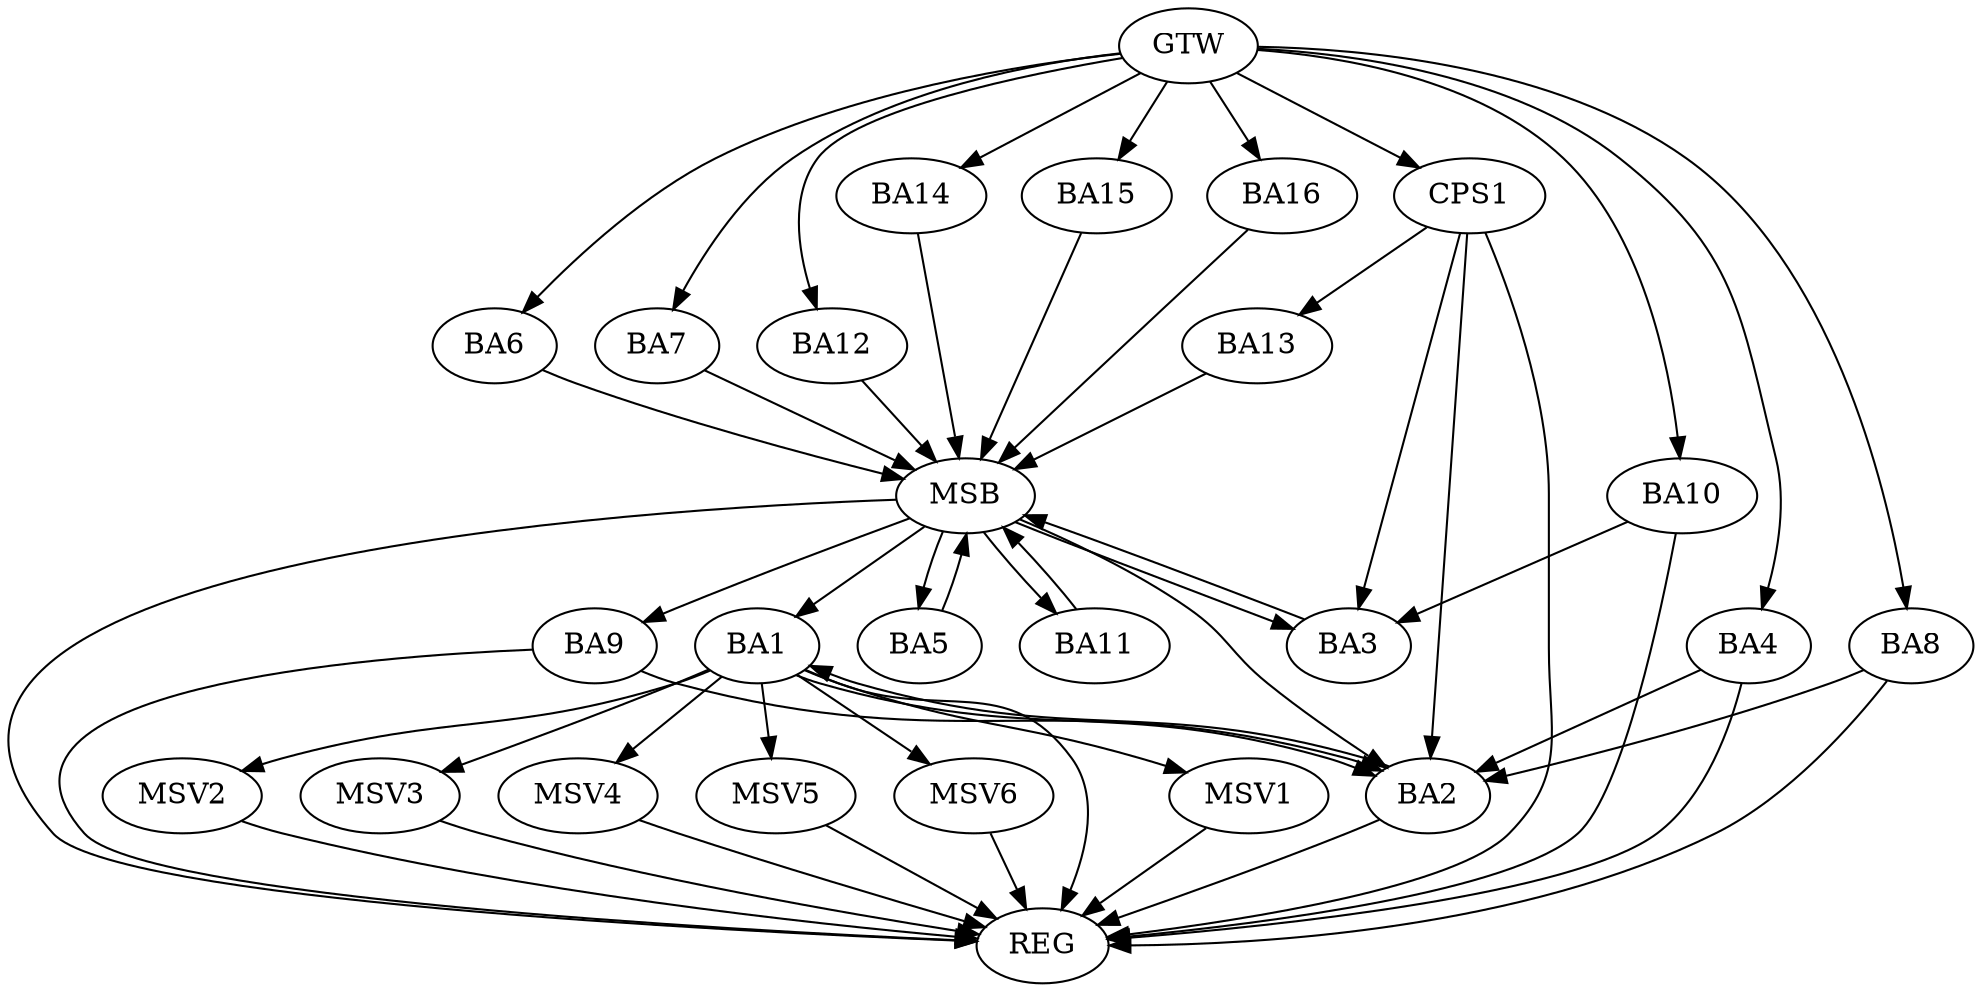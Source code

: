 strict digraph G {
  BA1 [ label="BA1" ];
  BA2 [ label="BA2" ];
  BA3 [ label="BA3" ];
  BA4 [ label="BA4" ];
  BA5 [ label="BA5" ];
  BA6 [ label="BA6" ];
  BA7 [ label="BA7" ];
  BA8 [ label="BA8" ];
  BA9 [ label="BA9" ];
  BA10 [ label="BA10" ];
  BA11 [ label="BA11" ];
  BA12 [ label="BA12" ];
  BA13 [ label="BA13" ];
  BA14 [ label="BA14" ];
  BA15 [ label="BA15" ];
  BA16 [ label="BA16" ];
  CPS1 [ label="CPS1" ];
  GTW [ label="GTW" ];
  REG [ label="REG" ];
  MSB [ label="MSB" ];
  MSV1 [ label="MSV1" ];
  MSV2 [ label="MSV2" ];
  MSV3 [ label="MSV3" ];
  MSV4 [ label="MSV4" ];
  MSV5 [ label="MSV5" ];
  MSV6 [ label="MSV6" ];
  BA1 -> BA2;
  BA2 -> BA1;
  BA4 -> BA2;
  BA8 -> BA2;
  BA9 -> BA2;
  BA10 -> BA3;
  CPS1 -> BA13;
  CPS1 -> BA3;
  CPS1 -> BA2;
  GTW -> BA4;
  GTW -> BA6;
  GTW -> BA7;
  GTW -> BA8;
  GTW -> BA10;
  GTW -> BA12;
  GTW -> BA14;
  GTW -> BA15;
  GTW -> BA16;
  GTW -> CPS1;
  BA1 -> REG;
  BA2 -> REG;
  BA4 -> REG;
  BA8 -> REG;
  BA9 -> REG;
  BA10 -> REG;
  CPS1 -> REG;
  BA3 -> MSB;
  MSB -> BA1;
  MSB -> REG;
  BA5 -> MSB;
  MSB -> BA2;
  BA6 -> MSB;
  BA7 -> MSB;
  BA11 -> MSB;
  BA12 -> MSB;
  MSB -> BA11;
  BA13 -> MSB;
  BA14 -> MSB;
  MSB -> BA5;
  BA15 -> MSB;
  MSB -> BA9;
  BA16 -> MSB;
  MSB -> BA3;
  BA1 -> MSV1;
  BA1 -> MSV2;
  MSV1 -> REG;
  MSV2 -> REG;
  BA1 -> MSV3;
  BA1 -> MSV4;
  MSV3 -> REG;
  MSV4 -> REG;
  BA1 -> MSV5;
  MSV5 -> REG;
  BA1 -> MSV6;
  MSV6 -> REG;
}
